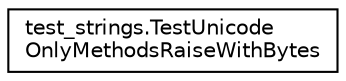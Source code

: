 digraph "Graphical Class Hierarchy"
{
 // LATEX_PDF_SIZE
  edge [fontname="Helvetica",fontsize="10",labelfontname="Helvetica",labelfontsize="10"];
  node [fontname="Helvetica",fontsize="10",shape=record];
  rankdir="LR";
  Node0 [label="test_strings.TestUnicode\lOnlyMethodsRaiseWithBytes",height=0.2,width=0.4,color="black", fillcolor="white", style="filled",URL="$classtest__strings_1_1TestUnicodeOnlyMethodsRaiseWithBytes.html",tooltip=" "];
}
